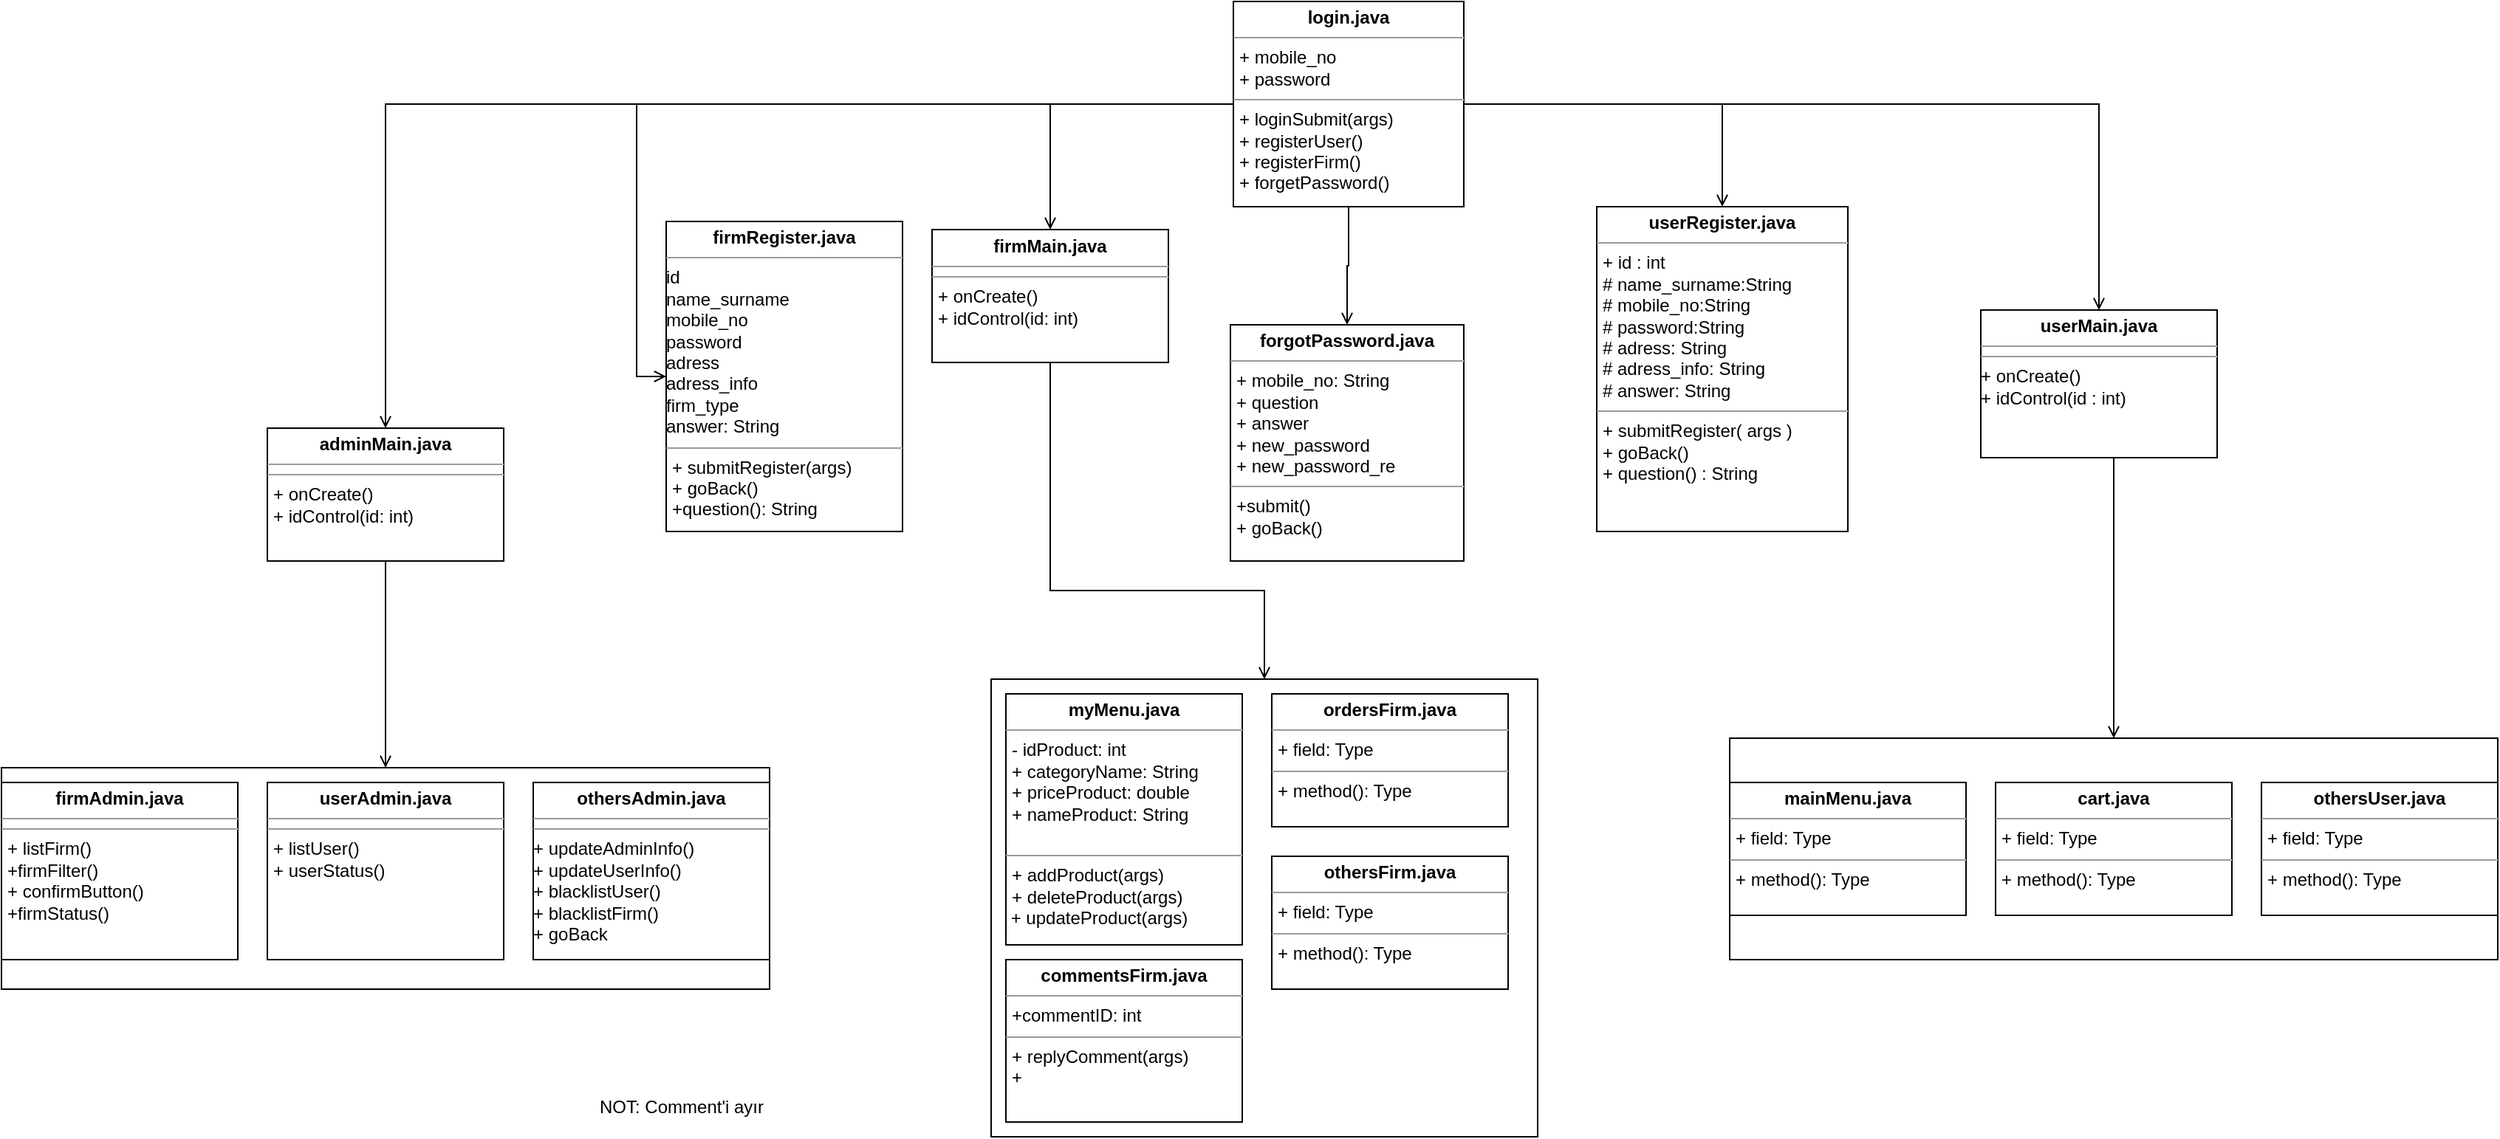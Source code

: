 <mxfile version="12.8.1" type="github">
  <diagram id="sjgf7AQSEY66Cpe57oHr" name="Page-1">
    <mxGraphModel dx="2105" dy="1761" grid="1" gridSize="10" guides="1" tooltips="1" connect="1" arrows="1" fold="1" page="1" pageScale="1" pageWidth="827" pageHeight="1169" math="0" shadow="0">
      <root>
        <mxCell id="0" />
        <mxCell id="1" parent="0" />
        <mxCell id="d5Ae3cNy7PUwkewAWT_S-2" style="edgeStyle=orthogonalEdgeStyle;rounded=0;orthogonalLoop=1;jettySize=auto;html=1;entryX=0;entryY=0.5;entryDx=0;entryDy=0;endArrow=open;endFill=0;" edge="1" parent="1" source="d0Oa5utbgRZp3R50ehs7-5" target="d0Oa5utbgRZp3R50ehs7-7">
          <mxGeometry relative="1" as="geometry" />
        </mxCell>
        <mxCell id="d5Ae3cNy7PUwkewAWT_S-3" style="edgeStyle=orthogonalEdgeStyle;rounded=0;orthogonalLoop=1;jettySize=auto;html=1;endArrow=open;endFill=0;entryX=0.5;entryY=0;entryDx=0;entryDy=0;" edge="1" parent="1" source="d0Oa5utbgRZp3R50ehs7-5" target="d0Oa5utbgRZp3R50ehs7-9">
          <mxGeometry relative="1" as="geometry">
            <mxPoint x="840" y="-340" as="targetPoint" />
          </mxGeometry>
        </mxCell>
        <mxCell id="d5Ae3cNy7PUwkewAWT_S-4" style="edgeStyle=orthogonalEdgeStyle;rounded=0;orthogonalLoop=1;jettySize=auto;html=1;entryX=0.5;entryY=0;entryDx=0;entryDy=0;endArrow=open;endFill=0;" edge="1" parent="1" source="d0Oa5utbgRZp3R50ehs7-5" target="d0Oa5utbgRZp3R50ehs7-8">
          <mxGeometry relative="1" as="geometry" />
        </mxCell>
        <mxCell id="d5Ae3cNy7PUwkewAWT_S-5" style="edgeStyle=orthogonalEdgeStyle;rounded=0;orthogonalLoop=1;jettySize=auto;html=1;entryX=0.5;entryY=0;entryDx=0;entryDy=0;endArrow=open;endFill=0;" edge="1" parent="1" source="d0Oa5utbgRZp3R50ehs7-5" target="d0Oa5utbgRZp3R50ehs7-6">
          <mxGeometry relative="1" as="geometry" />
        </mxCell>
        <mxCell id="d5Ae3cNy7PUwkewAWT_S-6" style="edgeStyle=orthogonalEdgeStyle;rounded=0;orthogonalLoop=1;jettySize=auto;html=1;endArrow=open;endFill=0;" edge="1" parent="1" source="d0Oa5utbgRZp3R50ehs7-5" target="d0Oa5utbgRZp3R50ehs7-10">
          <mxGeometry relative="1" as="geometry" />
        </mxCell>
        <mxCell id="d5Ae3cNy7PUwkewAWT_S-26" style="edgeStyle=orthogonalEdgeStyle;rounded=0;orthogonalLoop=1;jettySize=auto;html=1;entryX=0.5;entryY=0;entryDx=0;entryDy=0;endArrow=open;endFill=0;" edge="1" parent="1" source="d0Oa5utbgRZp3R50ehs7-5" target="d5Ae3cNy7PUwkewAWT_S-31">
          <mxGeometry relative="1" as="geometry">
            <mxPoint x="412" y="120" as="targetPoint" />
          </mxGeometry>
        </mxCell>
        <mxCell id="d0Oa5utbgRZp3R50ehs7-5" value="&lt;p style=&quot;margin: 0px ; margin-top: 4px ; text-align: center&quot;&gt;&lt;b&gt;login.java&lt;/b&gt;&lt;/p&gt;&lt;hr size=&quot;1&quot;&gt;&lt;p style=&quot;margin: 0px ; margin-left: 4px&quot;&gt;+ mobile_no&lt;/p&gt;&lt;p style=&quot;margin: 0px ; margin-left: 4px&quot;&gt;+ password&lt;br&gt;&lt;/p&gt;&lt;hr size=&quot;1&quot;&gt;&lt;p style=&quot;margin: 0px ; margin-left: 4px&quot;&gt;+ loginSubmit(args)&lt;/p&gt;&lt;p style=&quot;margin: 0px ; margin-left: 4px&quot;&gt;+ registerUser()&lt;/p&gt;&lt;p style=&quot;margin: 0px ; margin-left: 4px&quot;&gt;+ registerFirm()&lt;/p&gt;&lt;p style=&quot;margin: 0px ; margin-left: 4px&quot;&gt;+ forgetPassword()&lt;br&gt;&lt;/p&gt;&lt;p style=&quot;margin: 0px ; margin-left: 4px&quot;&gt;&lt;br&gt;&lt;/p&gt;" style="verticalAlign=top;align=left;overflow=fill;fontSize=12;fontFamily=Helvetica;html=1;" parent="1" vertex="1">
          <mxGeometry x="334" y="-119" width="156" height="139" as="geometry" />
        </mxCell>
        <mxCell id="d5Ae3cNy7PUwkewAWT_S-24" style="edgeStyle=orthogonalEdgeStyle;rounded=0;orthogonalLoop=1;jettySize=auto;html=1;endArrow=open;endFill=0;" edge="1" parent="1" source="d0Oa5utbgRZp3R50ehs7-6" target="d5Ae3cNy7PUwkewAWT_S-15">
          <mxGeometry relative="1" as="geometry">
            <Array as="points">
              <mxPoint x="210" y="280" />
              <mxPoint x="355" y="280" />
            </Array>
          </mxGeometry>
        </mxCell>
        <mxCell id="d0Oa5utbgRZp3R50ehs7-6" value="&lt;p style=&quot;margin: 0px ; margin-top: 4px ; text-align: center&quot;&gt;&lt;b&gt;firmMain.java&lt;/b&gt;&lt;/p&gt;&lt;hr size=&quot;1&quot;&gt;&lt;hr size=&quot;1&quot;&gt;&lt;p style=&quot;margin: 0px ; margin-left: 4px&quot;&gt;+ onCreate()&lt;/p&gt;&lt;p style=&quot;margin: 0px ; margin-left: 4px&quot;&gt;+ idControl(id: int)&lt;br&gt;&lt;/p&gt;" style="verticalAlign=top;align=left;overflow=fill;fontSize=12;fontFamily=Helvetica;html=1;" parent="1" vertex="1">
          <mxGeometry x="130" y="35.5" width="160" height="90" as="geometry" />
        </mxCell>
        <mxCell id="d0Oa5utbgRZp3R50ehs7-7" value="&lt;p style=&quot;margin: 0px ; margin-top: 4px ; text-align: center&quot;&gt;&lt;b&gt;firmRegister.java&lt;/b&gt;&lt;br&gt;&lt;/p&gt;&lt;hr size=&quot;1&quot;&gt;id&lt;br&gt;name_surname&lt;br&gt;mobile_no&lt;br&gt;password&lt;br&gt;adress&lt;br&gt;adress_info&lt;br&gt;&lt;div&gt;firm_type&lt;/div&gt;&lt;div&gt;answer: String&lt;br&gt;&lt;/div&gt;&lt;hr size=&quot;1&quot;&gt;&lt;p style=&quot;margin: 0px ; margin-left: 4px&quot;&gt;+ submitRegister(args)&lt;/p&gt;&lt;p style=&quot;margin: 0px ; margin-left: 4px&quot;&gt;+ goBack()&lt;/p&gt;&lt;p style=&quot;margin: 0px ; margin-left: 4px&quot;&gt;+question(): String&lt;br&gt;&lt;/p&gt;" style="verticalAlign=top;align=left;overflow=fill;fontSize=12;fontFamily=Helvetica;html=1;" parent="1" vertex="1">
          <mxGeometry x="-50" y="30" width="160" height="210" as="geometry" />
        </mxCell>
        <mxCell id="d5Ae3cNy7PUwkewAWT_S-23" style="edgeStyle=orthogonalEdgeStyle;rounded=0;orthogonalLoop=1;jettySize=auto;html=1;entryX=0.5;entryY=0;entryDx=0;entryDy=0;endArrow=open;endFill=0;" edge="1" parent="1" source="d0Oa5utbgRZp3R50ehs7-8" target="d5Ae3cNy7PUwkewAWT_S-19">
          <mxGeometry relative="1" as="geometry">
            <Array as="points">
              <mxPoint x="930" y="290" />
            </Array>
          </mxGeometry>
        </mxCell>
        <mxCell id="d0Oa5utbgRZp3R50ehs7-8" value="&lt;p style=&quot;margin: 0px ; margin-top: 4px ; text-align: center&quot;&gt;&lt;b&gt;userMain.java&lt;/b&gt;&lt;br&gt;&lt;/p&gt;&lt;hr size=&quot;1&quot;&gt;&lt;hr size=&quot;1&quot;&gt;&lt;div&gt;+ onCreate()&lt;br&gt;&lt;/div&gt;&lt;div&gt;+ idControl(id : int)&lt;br&gt;&lt;/div&gt;" style="verticalAlign=top;align=left;overflow=fill;fontSize=12;fontFamily=Helvetica;html=1;" parent="1" vertex="1">
          <mxGeometry x="840" y="90" width="160" height="100" as="geometry" />
        </mxCell>
        <mxCell id="d0Oa5utbgRZp3R50ehs7-9" value="&lt;p style=&quot;margin: 0px ; margin-top: 4px ; text-align: center&quot;&gt;&lt;b&gt;userRegister.java&lt;/b&gt;&lt;br&gt;&lt;/p&gt;&lt;hr size=&quot;1&quot;&gt;&lt;p style=&quot;margin: 0px ; margin-left: 4px&quot;&gt;+ id : int&lt;br&gt;# name_surname:String&lt;br&gt;# mobile_no:String&lt;br&gt;# password:String &lt;br&gt;# adress: String&lt;br&gt;# adress_info: String&lt;/p&gt;&lt;p style=&quot;margin: 0px ; margin-left: 4px&quot;&gt;# answer: String&lt;br&gt;&lt;/p&gt;&lt;hr size=&quot;1&quot;&gt;&lt;p style=&quot;margin: 0px ; margin-left: 4px&quot;&gt;+ submitRegister( args )&lt;br&gt;+ goBack()&lt;/p&gt;&lt;p style=&quot;margin: 0px ; margin-left: 4px&quot;&gt;+ question() : String&lt;br&gt;&lt;/p&gt;&lt;p style=&quot;margin: 0px ; margin-left: 4px&quot;&gt;&lt;br&gt;&lt;/p&gt;" style="verticalAlign=top;align=left;overflow=fill;fontSize=12;fontFamily=Helvetica;html=1;" parent="1" vertex="1">
          <mxGeometry x="580" y="20" width="170" height="220" as="geometry" />
        </mxCell>
        <mxCell id="d5Ae3cNy7PUwkewAWT_S-11" style="edgeStyle=orthogonalEdgeStyle;rounded=0;orthogonalLoop=1;jettySize=auto;html=1;endArrow=open;endFill=0;entryX=0.5;entryY=0;entryDx=0;entryDy=0;" edge="1" parent="1" source="d0Oa5utbgRZp3R50ehs7-10" target="d5Ae3cNy7PUwkewAWT_S-10">
          <mxGeometry relative="1" as="geometry">
            <mxPoint x="-30" y="310" as="targetPoint" />
          </mxGeometry>
        </mxCell>
        <mxCell id="d0Oa5utbgRZp3R50ehs7-10" value="&lt;p style=&quot;margin: 0px ; margin-top: 4px ; text-align: center&quot;&gt;&lt;b&gt;adminMain.java&lt;/b&gt;&lt;/p&gt;&lt;hr size=&quot;1&quot;&gt;&lt;hr size=&quot;1&quot;&gt;&lt;p style=&quot;margin: 0px ; margin-left: 4px&quot;&gt;+ onCreate()&lt;/p&gt;&lt;p style=&quot;margin: 0px ; margin-left: 4px&quot;&gt;+ idControl(id: int)&lt;br&gt;&lt;/p&gt;" style="verticalAlign=top;align=left;overflow=fill;fontSize=12;fontFamily=Helvetica;html=1;" parent="1" vertex="1">
          <mxGeometry x="-320" y="170" width="160" height="90" as="geometry" />
        </mxCell>
        <mxCell id="d5Ae3cNy7PUwkewAWT_S-10" value="" style="rounded=0;whiteSpace=wrap;html=1;fontStyle=4" vertex="1" parent="1">
          <mxGeometry x="-500" y="400" width="520" height="150" as="geometry" />
        </mxCell>
        <mxCell id="d5Ae3cNy7PUwkewAWT_S-7" value="&lt;p style=&quot;margin: 0px ; margin-top: 4px ; text-align: center&quot;&gt;&lt;b&gt;firmAdmin.java&lt;/b&gt;&lt;/p&gt;&lt;hr size=&quot;1&quot;&gt;&lt;hr size=&quot;1&quot;&gt;&lt;p style=&quot;margin: 0px ; margin-left: 4px&quot;&gt;+ listFirm()&lt;/p&gt;&lt;p style=&quot;margin: 0px ; margin-left: 4px&quot;&gt;+firmFilter()&lt;/p&gt;&lt;p style=&quot;margin: 0px ; margin-left: 4px&quot;&gt;+ confirmButton()&lt;/p&gt;&lt;p style=&quot;margin: 0px ; margin-left: 4px&quot;&gt;+firmStatus()&lt;br&gt;&lt;/p&gt;&lt;p style=&quot;margin: 0px ; margin-left: 4px&quot;&gt;&lt;br&gt;&lt;/p&gt;&lt;p style=&quot;margin: 0px ; margin-left: 4px&quot;&gt;&lt;br&gt;&lt;/p&gt;" style="verticalAlign=top;align=left;overflow=fill;fontSize=12;fontFamily=Helvetica;html=1;" vertex="1" parent="1">
          <mxGeometry x="-500" y="410" width="160" height="120" as="geometry" />
        </mxCell>
        <mxCell id="d5Ae3cNy7PUwkewAWT_S-8" value="&lt;p style=&quot;margin: 0px ; margin-top: 4px ; text-align: center&quot;&gt;&lt;b&gt;userAdmin.java&lt;/b&gt;&lt;/p&gt;&lt;hr size=&quot;1&quot;&gt;&lt;hr size=&quot;1&quot;&gt;&lt;p style=&quot;margin: 0px ; margin-left: 4px&quot;&gt;+ listUser()&lt;/p&gt;&lt;p style=&quot;margin: 0px ; margin-left: 4px&quot;&gt;+ userStatus()&lt;/p&gt;" style="verticalAlign=top;align=left;overflow=fill;fontSize=12;fontFamily=Helvetica;html=1;" vertex="1" parent="1">
          <mxGeometry x="-320" y="410" width="160" height="120" as="geometry" />
        </mxCell>
        <mxCell id="d5Ae3cNy7PUwkewAWT_S-9" value="&lt;p style=&quot;margin: 0px ; margin-top: 4px ; text-align: center&quot;&gt;&lt;b&gt;othersAdmin.java&lt;/b&gt;&lt;/p&gt;&lt;hr size=&quot;1&quot;&gt;&lt;hr size=&quot;1&quot;&gt;&lt;div&gt;+ updateAdminInfo()&lt;/div&gt;&lt;div&gt;+ updateUserInfo()&lt;/div&gt;&lt;div&gt;+ blacklistUser()&lt;/div&gt;&lt;div&gt;+ blacklistFirm()&lt;/div&gt;&lt;div&gt;+ goBack&lt;br&gt;&lt;/div&gt;" style="verticalAlign=top;align=left;overflow=fill;fontSize=12;fontFamily=Helvetica;html=1;" vertex="1" parent="1">
          <mxGeometry x="-140" y="410" width="160" height="120" as="geometry" />
        </mxCell>
        <mxCell id="d5Ae3cNy7PUwkewAWT_S-15" value="" style="rounded=0;whiteSpace=wrap;html=1;" vertex="1" parent="1">
          <mxGeometry x="170" y="340" width="370" height="310" as="geometry" />
        </mxCell>
        <mxCell id="d5Ae3cNy7PUwkewAWT_S-16" value="&lt;p style=&quot;margin: 0px ; margin-top: 4px ; text-align: center&quot;&gt;&lt;b&gt;myMenu.java&lt;/b&gt;&lt;/p&gt;&lt;hr size=&quot;1&quot;&gt;&lt;p style=&quot;margin: 0px ; margin-left: 4px&quot;&gt;- idProduct: int&lt;br&gt;&lt;/p&gt;&lt;p style=&quot;margin: 0px ; margin-left: 4px&quot;&gt;+ categoryName: String&lt;/p&gt;&lt;p style=&quot;margin: 0px ; margin-left: 4px&quot;&gt;+ priceProduct: double&lt;/p&gt;&lt;p style=&quot;margin: 0px ; margin-left: 4px&quot;&gt;+ nameProduct: String&lt;/p&gt;&lt;p style=&quot;margin: 0px ; margin-left: 4px&quot;&gt;&lt;br&gt;&lt;/p&gt;&lt;hr size=&quot;1&quot;&gt;&lt;p style=&quot;margin: 0px ; margin-left: 4px&quot;&gt;+ addProduct(args)&lt;/p&gt;&lt;p style=&quot;margin: 0px ; margin-left: 4px&quot;&gt;+ deleteProduct(args)&lt;br&gt;&lt;/p&gt;&amp;nbsp;+ updateProduct(args)" style="verticalAlign=top;align=left;overflow=fill;fontSize=12;fontFamily=Helvetica;html=1;" vertex="1" parent="1">
          <mxGeometry x="180" y="350" width="160" height="170" as="geometry" />
        </mxCell>
        <mxCell id="d5Ae3cNy7PUwkewAWT_S-17" value="&lt;p style=&quot;margin: 0px ; margin-top: 4px ; text-align: center&quot;&gt;&lt;b&gt;othersFirm.java&lt;/b&gt;&lt;/p&gt;&lt;hr size=&quot;1&quot;&gt;&lt;p style=&quot;margin: 0px ; margin-left: 4px&quot;&gt;+ field: Type&lt;/p&gt;&lt;hr size=&quot;1&quot;&gt;&lt;p style=&quot;margin: 0px ; margin-left: 4px&quot;&gt;+ method(): Type&lt;/p&gt;" style="verticalAlign=top;align=left;overflow=fill;fontSize=12;fontFamily=Helvetica;html=1;" vertex="1" parent="1">
          <mxGeometry x="360" y="460" width="160" height="90" as="geometry" />
        </mxCell>
        <mxCell id="d5Ae3cNy7PUwkewAWT_S-18" value="&lt;p style=&quot;margin: 0px ; margin-top: 4px ; text-align: center&quot;&gt;&lt;b&gt;ordersFirm.java&lt;/b&gt;&lt;/p&gt;&lt;hr size=&quot;1&quot;&gt;&lt;p style=&quot;margin: 0px ; margin-left: 4px&quot;&gt;+ field: Type&lt;/p&gt;&lt;hr size=&quot;1&quot;&gt;&lt;p style=&quot;margin: 0px ; margin-left: 4px&quot;&gt;+ method(): Type&lt;/p&gt;" style="verticalAlign=top;align=left;overflow=fill;fontSize=12;fontFamily=Helvetica;html=1;" vertex="1" parent="1">
          <mxGeometry x="360" y="350" width="160" height="90" as="geometry" />
        </mxCell>
        <mxCell id="d5Ae3cNy7PUwkewAWT_S-19" value="" style="rounded=0;whiteSpace=wrap;html=1;" vertex="1" parent="1">
          <mxGeometry x="670" y="380" width="520" height="150" as="geometry" />
        </mxCell>
        <mxCell id="d5Ae3cNy7PUwkewAWT_S-20" value="&lt;p style=&quot;margin: 0px ; margin-top: 4px ; text-align: center&quot;&gt;&lt;b&gt;mainMenu.java&lt;/b&gt;&lt;/p&gt;&lt;hr size=&quot;1&quot;&gt;&lt;p style=&quot;margin: 0px ; margin-left: 4px&quot;&gt;+ field: Type&lt;/p&gt;&lt;hr size=&quot;1&quot;&gt;&lt;p style=&quot;margin: 0px ; margin-left: 4px&quot;&gt;+ method(): Type&lt;/p&gt;" style="verticalAlign=top;align=left;overflow=fill;fontSize=12;fontFamily=Helvetica;html=1;" vertex="1" parent="1">
          <mxGeometry x="670" y="410" width="160" height="90" as="geometry" />
        </mxCell>
        <mxCell id="d5Ae3cNy7PUwkewAWT_S-21" value="&lt;p style=&quot;margin: 0px ; margin-top: 4px ; text-align: center&quot;&gt;&lt;b&gt;cart.java&lt;/b&gt;&lt;/p&gt;&lt;hr size=&quot;1&quot;&gt;&lt;p style=&quot;margin: 0px ; margin-left: 4px&quot;&gt;+ field: Type&lt;/p&gt;&lt;hr size=&quot;1&quot;&gt;&lt;p style=&quot;margin: 0px ; margin-left: 4px&quot;&gt;+ method(): Type&lt;/p&gt;" style="verticalAlign=top;align=left;overflow=fill;fontSize=12;fontFamily=Helvetica;html=1;" vertex="1" parent="1">
          <mxGeometry x="850" y="410" width="160" height="90" as="geometry" />
        </mxCell>
        <mxCell id="d5Ae3cNy7PUwkewAWT_S-22" value="&lt;p style=&quot;margin: 0px ; margin-top: 4px ; text-align: center&quot;&gt;&lt;b&gt;othersUser.java&lt;/b&gt;&lt;/p&gt;&lt;hr size=&quot;1&quot;&gt;&lt;p style=&quot;margin: 0px ; margin-left: 4px&quot;&gt;+ field: Type&lt;/p&gt;&lt;hr size=&quot;1&quot;&gt;&lt;p style=&quot;margin: 0px ; margin-left: 4px&quot;&gt;+ method(): Type&lt;/p&gt;" style="verticalAlign=top;align=left;overflow=fill;fontSize=12;fontFamily=Helvetica;html=1;" vertex="1" parent="1">
          <mxGeometry x="1030" y="410" width="160" height="90" as="geometry" />
        </mxCell>
        <mxCell id="d5Ae3cNy7PUwkewAWT_S-28" value="&lt;p style=&quot;margin: 0px ; margin-top: 4px ; text-align: center&quot;&gt;&lt;b&gt;commentsFirm.java&lt;/b&gt;&lt;/p&gt;&lt;hr size=&quot;1&quot;&gt;&lt;p style=&quot;margin: 0px ; margin-left: 4px&quot;&gt;+commentID: int&lt;br&gt;&lt;/p&gt;&lt;hr size=&quot;1&quot;&gt;&lt;p style=&quot;margin: 0px ; margin-left: 4px&quot;&gt;+ replyComment(args)&lt;/p&gt;&lt;p style=&quot;margin: 0px ; margin-left: 4px&quot;&gt;+&lt;br&gt;&lt;/p&gt;&lt;p style=&quot;margin: 0px ; margin-left: 4px&quot;&gt;&lt;br&gt;&lt;/p&gt;" style="verticalAlign=top;align=left;overflow=fill;fontSize=12;fontFamily=Helvetica;html=1;" vertex="1" parent="1">
          <mxGeometry x="180" y="530" width="160" height="110" as="geometry" />
        </mxCell>
        <mxCell id="d5Ae3cNy7PUwkewAWT_S-31" value="&lt;p style=&quot;margin: 0px ; margin-top: 4px ; text-align: center&quot;&gt;&lt;b&gt;forgotPassword.java&lt;/b&gt;&lt;/p&gt;&lt;hr size=&quot;1&quot;&gt;&lt;p style=&quot;margin: 0px ; margin-left: 4px&quot;&gt;+ mobile_no: String&lt;/p&gt;&lt;p style=&quot;margin: 0px ; margin-left: 4px&quot;&gt;+ question&lt;/p&gt;&lt;p style=&quot;margin: 0px ; margin-left: 4px&quot;&gt;+ answer&lt;/p&gt;&lt;p style=&quot;margin: 0px ; margin-left: 4px&quot;&gt;+ new_password&lt;/p&gt;&lt;p style=&quot;margin: 0px ; margin-left: 4px&quot;&gt;+ new_password_re&lt;br&gt;&lt;/p&gt;&lt;hr size=&quot;1&quot;&gt;&lt;p style=&quot;margin: 0px ; margin-left: 4px&quot;&gt;+submit()&lt;/p&gt;&lt;p style=&quot;margin: 0px ; margin-left: 4px&quot;&gt;+ goBack()&lt;br&gt;&lt;/p&gt;&lt;p style=&quot;margin: 0px ; margin-left: 4px&quot;&gt;&lt;br&gt;&lt;/p&gt;" style="verticalAlign=top;align=left;overflow=fill;fontSize=12;fontFamily=Helvetica;html=1;" vertex="1" parent="1">
          <mxGeometry x="332" y="100" width="158" height="160" as="geometry" />
        </mxCell>
        <mxCell id="d5Ae3cNy7PUwkewAWT_S-38" value="NOT: Comment&#39;i ayır " style="text;html=1;align=center;verticalAlign=middle;resizable=0;points=[];autosize=1;" vertex="1" parent="1">
          <mxGeometry x="-100" y="620" width="120" height="20" as="geometry" />
        </mxCell>
      </root>
    </mxGraphModel>
  </diagram>
</mxfile>
